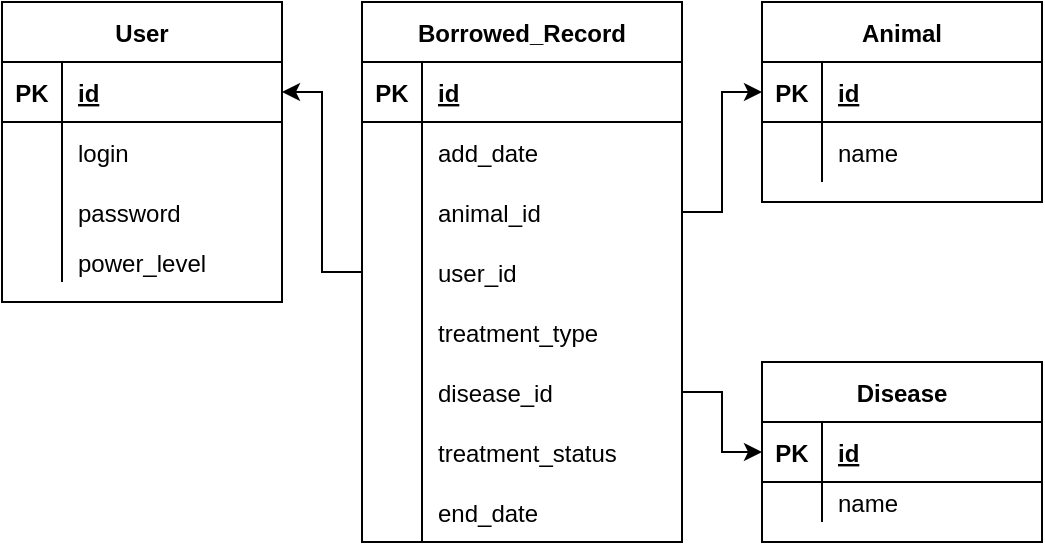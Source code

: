 <mxfile version="22.1.11" type="device">
  <diagram id="P0RdIuAW4auCXOhbX-YM" name="Страница 1">
    <mxGraphModel dx="1434" dy="782" grid="1" gridSize="10" guides="1" tooltips="1" connect="1" arrows="1" fold="1" page="1" pageScale="1" pageWidth="1169" pageHeight="827" math="0" shadow="0">
      <root>
        <mxCell id="0" />
        <mxCell id="1" parent="0" />
        <mxCell id="CBOuicNtlqvtODQ_fvYH-90" value="User" style="shape=table;startSize=30;container=1;collapsible=1;childLayout=tableLayout;fixedRows=1;rowLines=0;fontStyle=1;align=center;resizeLast=1;" parent="1" vertex="1">
          <mxGeometry x="290" y="174" width="140" height="150" as="geometry" />
        </mxCell>
        <mxCell id="CBOuicNtlqvtODQ_fvYH-91" value="" style="shape=tableRow;horizontal=0;startSize=0;swimlaneHead=0;swimlaneBody=0;fillColor=none;collapsible=0;dropTarget=0;points=[[0,0.5],[1,0.5]];portConstraint=eastwest;top=0;left=0;right=0;bottom=1;" parent="CBOuicNtlqvtODQ_fvYH-90" vertex="1">
          <mxGeometry y="30" width="140" height="30" as="geometry" />
        </mxCell>
        <mxCell id="CBOuicNtlqvtODQ_fvYH-92" value="PK" style="shape=partialRectangle;connectable=0;fillColor=none;top=0;left=0;bottom=0;right=0;fontStyle=1;overflow=hidden;" parent="CBOuicNtlqvtODQ_fvYH-91" vertex="1">
          <mxGeometry width="30" height="30" as="geometry">
            <mxRectangle width="30" height="30" as="alternateBounds" />
          </mxGeometry>
        </mxCell>
        <mxCell id="CBOuicNtlqvtODQ_fvYH-93" value="id" style="shape=partialRectangle;connectable=0;fillColor=none;top=0;left=0;bottom=0;right=0;align=left;spacingLeft=6;fontStyle=5;overflow=hidden;" parent="CBOuicNtlqvtODQ_fvYH-91" vertex="1">
          <mxGeometry x="30" width="110" height="30" as="geometry">
            <mxRectangle width="110" height="30" as="alternateBounds" />
          </mxGeometry>
        </mxCell>
        <mxCell id="CBOuicNtlqvtODQ_fvYH-94" value="" style="shape=tableRow;horizontal=0;startSize=0;swimlaneHead=0;swimlaneBody=0;fillColor=none;collapsible=0;dropTarget=0;points=[[0,0.5],[1,0.5]];portConstraint=eastwest;top=0;left=0;right=0;bottom=0;" parent="CBOuicNtlqvtODQ_fvYH-90" vertex="1">
          <mxGeometry y="60" width="140" height="30" as="geometry" />
        </mxCell>
        <mxCell id="CBOuicNtlqvtODQ_fvYH-95" value="" style="shape=partialRectangle;connectable=0;fillColor=none;top=0;left=0;bottom=0;right=0;editable=1;overflow=hidden;" parent="CBOuicNtlqvtODQ_fvYH-94" vertex="1">
          <mxGeometry width="30" height="30" as="geometry">
            <mxRectangle width="30" height="30" as="alternateBounds" />
          </mxGeometry>
        </mxCell>
        <mxCell id="CBOuicNtlqvtODQ_fvYH-96" value="login" style="shape=partialRectangle;connectable=0;fillColor=none;top=0;left=0;bottom=0;right=0;align=left;spacingLeft=6;overflow=hidden;" parent="CBOuicNtlqvtODQ_fvYH-94" vertex="1">
          <mxGeometry x="30" width="110" height="30" as="geometry">
            <mxRectangle width="110" height="30" as="alternateBounds" />
          </mxGeometry>
        </mxCell>
        <mxCell id="CBOuicNtlqvtODQ_fvYH-97" value="" style="shape=tableRow;horizontal=0;startSize=0;swimlaneHead=0;swimlaneBody=0;fillColor=none;collapsible=0;dropTarget=0;points=[[0,0.5],[1,0.5]];portConstraint=eastwest;top=0;left=0;right=0;bottom=0;" parent="CBOuicNtlqvtODQ_fvYH-90" vertex="1">
          <mxGeometry y="90" width="140" height="30" as="geometry" />
        </mxCell>
        <mxCell id="CBOuicNtlqvtODQ_fvYH-98" value="" style="shape=partialRectangle;connectable=0;fillColor=none;top=0;left=0;bottom=0;right=0;editable=1;overflow=hidden;" parent="CBOuicNtlqvtODQ_fvYH-97" vertex="1">
          <mxGeometry width="30" height="30" as="geometry">
            <mxRectangle width="30" height="30" as="alternateBounds" />
          </mxGeometry>
        </mxCell>
        <mxCell id="CBOuicNtlqvtODQ_fvYH-99" value="password" style="shape=partialRectangle;connectable=0;fillColor=none;top=0;left=0;bottom=0;right=0;align=left;spacingLeft=6;overflow=hidden;" parent="CBOuicNtlqvtODQ_fvYH-97" vertex="1">
          <mxGeometry x="30" width="110" height="30" as="geometry">
            <mxRectangle width="110" height="30" as="alternateBounds" />
          </mxGeometry>
        </mxCell>
        <mxCell id="CBOuicNtlqvtODQ_fvYH-100" value="" style="shape=tableRow;horizontal=0;startSize=0;swimlaneHead=0;swimlaneBody=0;fillColor=none;collapsible=0;dropTarget=0;points=[[0,0.5],[1,0.5]];portConstraint=eastwest;top=0;left=0;right=0;bottom=0;" parent="CBOuicNtlqvtODQ_fvYH-90" vertex="1">
          <mxGeometry y="120" width="140" height="20" as="geometry" />
        </mxCell>
        <mxCell id="CBOuicNtlqvtODQ_fvYH-101" value="" style="shape=partialRectangle;connectable=0;fillColor=none;top=0;left=0;bottom=0;right=0;editable=1;overflow=hidden;" parent="CBOuicNtlqvtODQ_fvYH-100" vertex="1">
          <mxGeometry width="30" height="20" as="geometry">
            <mxRectangle width="30" height="20" as="alternateBounds" />
          </mxGeometry>
        </mxCell>
        <mxCell id="CBOuicNtlqvtODQ_fvYH-102" value="power_level" style="shape=partialRectangle;connectable=0;fillColor=none;top=0;left=0;bottom=0;right=0;align=left;spacingLeft=6;overflow=hidden;" parent="CBOuicNtlqvtODQ_fvYH-100" vertex="1">
          <mxGeometry x="30" width="110" height="20" as="geometry">
            <mxRectangle width="110" height="20" as="alternateBounds" />
          </mxGeometry>
        </mxCell>
        <mxCell id="y2gLRljqz2VDHOsn3KBs-8" value="Borrowed_Record" style="shape=table;startSize=30;container=1;collapsible=1;childLayout=tableLayout;fixedRows=1;rowLines=0;fontStyle=1;align=center;resizeLast=1;" parent="1" vertex="1">
          <mxGeometry x="470" y="174" width="160" height="270" as="geometry" />
        </mxCell>
        <mxCell id="y2gLRljqz2VDHOsn3KBs-9" value="" style="shape=tableRow;horizontal=0;startSize=0;swimlaneHead=0;swimlaneBody=0;fillColor=none;collapsible=0;dropTarget=0;points=[[0,0.5],[1,0.5]];portConstraint=eastwest;top=0;left=0;right=0;bottom=1;" parent="y2gLRljqz2VDHOsn3KBs-8" vertex="1">
          <mxGeometry y="30" width="160" height="30" as="geometry" />
        </mxCell>
        <mxCell id="y2gLRljqz2VDHOsn3KBs-10" value="PK" style="shape=partialRectangle;connectable=0;fillColor=none;top=0;left=0;bottom=0;right=0;fontStyle=1;overflow=hidden;" parent="y2gLRljqz2VDHOsn3KBs-9" vertex="1">
          <mxGeometry width="30" height="30" as="geometry">
            <mxRectangle width="30" height="30" as="alternateBounds" />
          </mxGeometry>
        </mxCell>
        <mxCell id="y2gLRljqz2VDHOsn3KBs-11" value="id" style="shape=partialRectangle;connectable=0;fillColor=none;top=0;left=0;bottom=0;right=0;align=left;spacingLeft=6;fontStyle=5;overflow=hidden;" parent="y2gLRljqz2VDHOsn3KBs-9" vertex="1">
          <mxGeometry x="30" width="130" height="30" as="geometry">
            <mxRectangle width="130" height="30" as="alternateBounds" />
          </mxGeometry>
        </mxCell>
        <mxCell id="y2gLRljqz2VDHOsn3KBs-12" value="" style="shape=tableRow;horizontal=0;startSize=0;swimlaneHead=0;swimlaneBody=0;fillColor=none;collapsible=0;dropTarget=0;points=[[0,0.5],[1,0.5]];portConstraint=eastwest;top=0;left=0;right=0;bottom=0;" parent="y2gLRljqz2VDHOsn3KBs-8" vertex="1">
          <mxGeometry y="60" width="160" height="30" as="geometry" />
        </mxCell>
        <mxCell id="y2gLRljqz2VDHOsn3KBs-13" value="" style="shape=partialRectangle;connectable=0;fillColor=none;top=0;left=0;bottom=0;right=0;editable=1;overflow=hidden;" parent="y2gLRljqz2VDHOsn3KBs-12" vertex="1">
          <mxGeometry width="30" height="30" as="geometry">
            <mxRectangle width="30" height="30" as="alternateBounds" />
          </mxGeometry>
        </mxCell>
        <mxCell id="y2gLRljqz2VDHOsn3KBs-14" value="add_date" style="shape=partialRectangle;connectable=0;fillColor=none;top=0;left=0;bottom=0;right=0;align=left;spacingLeft=6;overflow=hidden;" parent="y2gLRljqz2VDHOsn3KBs-12" vertex="1">
          <mxGeometry x="30" width="130" height="30" as="geometry">
            <mxRectangle width="130" height="30" as="alternateBounds" />
          </mxGeometry>
        </mxCell>
        <mxCell id="y2gLRljqz2VDHOsn3KBs-29" value="" style="shape=tableRow;horizontal=0;startSize=0;swimlaneHead=0;swimlaneBody=0;fillColor=none;collapsible=0;dropTarget=0;points=[[0,0.5],[1,0.5]];portConstraint=eastwest;top=0;left=0;right=0;bottom=0;" parent="y2gLRljqz2VDHOsn3KBs-8" vertex="1">
          <mxGeometry y="90" width="160" height="30" as="geometry" />
        </mxCell>
        <mxCell id="y2gLRljqz2VDHOsn3KBs-30" value="" style="shape=partialRectangle;connectable=0;fillColor=none;top=0;left=0;bottom=0;right=0;editable=1;overflow=hidden;" parent="y2gLRljqz2VDHOsn3KBs-29" vertex="1">
          <mxGeometry width="30" height="30" as="geometry">
            <mxRectangle width="30" height="30" as="alternateBounds" />
          </mxGeometry>
        </mxCell>
        <mxCell id="y2gLRljqz2VDHOsn3KBs-31" value="animal_id" style="shape=partialRectangle;connectable=0;fillColor=none;top=0;left=0;bottom=0;right=0;align=left;spacingLeft=6;overflow=hidden;" parent="y2gLRljqz2VDHOsn3KBs-29" vertex="1">
          <mxGeometry x="30" width="130" height="30" as="geometry">
            <mxRectangle width="130" height="30" as="alternateBounds" />
          </mxGeometry>
        </mxCell>
        <mxCell id="y2gLRljqz2VDHOsn3KBs-32" value="" style="shape=tableRow;horizontal=0;startSize=0;swimlaneHead=0;swimlaneBody=0;fillColor=none;collapsible=0;dropTarget=0;points=[[0,0.5],[1,0.5]];portConstraint=eastwest;top=0;left=0;right=0;bottom=0;" parent="y2gLRljqz2VDHOsn3KBs-8" vertex="1">
          <mxGeometry y="120" width="160" height="30" as="geometry" />
        </mxCell>
        <mxCell id="y2gLRljqz2VDHOsn3KBs-33" value="" style="shape=partialRectangle;connectable=0;fillColor=none;top=0;left=0;bottom=0;right=0;editable=1;overflow=hidden;" parent="y2gLRljqz2VDHOsn3KBs-32" vertex="1">
          <mxGeometry width="30" height="30" as="geometry">
            <mxRectangle width="30" height="30" as="alternateBounds" />
          </mxGeometry>
        </mxCell>
        <mxCell id="y2gLRljqz2VDHOsn3KBs-34" value="user_id" style="shape=partialRectangle;connectable=0;fillColor=none;top=0;left=0;bottom=0;right=0;align=left;spacingLeft=6;overflow=hidden;" parent="y2gLRljqz2VDHOsn3KBs-32" vertex="1">
          <mxGeometry x="30" width="130" height="30" as="geometry">
            <mxRectangle width="130" height="30" as="alternateBounds" />
          </mxGeometry>
        </mxCell>
        <mxCell id="y2gLRljqz2VDHOsn3KBs-35" value="" style="shape=tableRow;horizontal=0;startSize=0;swimlaneHead=0;swimlaneBody=0;fillColor=none;collapsible=0;dropTarget=0;points=[[0,0.5],[1,0.5]];portConstraint=eastwest;top=0;left=0;right=0;bottom=0;" parent="y2gLRljqz2VDHOsn3KBs-8" vertex="1">
          <mxGeometry y="150" width="160" height="30" as="geometry" />
        </mxCell>
        <mxCell id="y2gLRljqz2VDHOsn3KBs-36" value="" style="shape=partialRectangle;connectable=0;fillColor=none;top=0;left=0;bottom=0;right=0;editable=1;overflow=hidden;" parent="y2gLRljqz2VDHOsn3KBs-35" vertex="1">
          <mxGeometry width="30" height="30" as="geometry">
            <mxRectangle width="30" height="30" as="alternateBounds" />
          </mxGeometry>
        </mxCell>
        <mxCell id="y2gLRljqz2VDHOsn3KBs-37" value="treatment_type" style="shape=partialRectangle;connectable=0;fillColor=none;top=0;left=0;bottom=0;right=0;align=left;spacingLeft=6;overflow=hidden;" parent="y2gLRljqz2VDHOsn3KBs-35" vertex="1">
          <mxGeometry x="30" width="130" height="30" as="geometry">
            <mxRectangle width="130" height="30" as="alternateBounds" />
          </mxGeometry>
        </mxCell>
        <mxCell id="y2gLRljqz2VDHOsn3KBs-61" value="" style="shape=tableRow;horizontal=0;startSize=0;swimlaneHead=0;swimlaneBody=0;fillColor=none;collapsible=0;dropTarget=0;points=[[0,0.5],[1,0.5]];portConstraint=eastwest;top=0;left=0;right=0;bottom=0;" parent="y2gLRljqz2VDHOsn3KBs-8" vertex="1">
          <mxGeometry y="180" width="160" height="30" as="geometry" />
        </mxCell>
        <mxCell id="y2gLRljqz2VDHOsn3KBs-62" value="" style="shape=partialRectangle;connectable=0;fillColor=none;top=0;left=0;bottom=0;right=0;editable=1;overflow=hidden;" parent="y2gLRljqz2VDHOsn3KBs-61" vertex="1">
          <mxGeometry width="30" height="30" as="geometry">
            <mxRectangle width="30" height="30" as="alternateBounds" />
          </mxGeometry>
        </mxCell>
        <mxCell id="y2gLRljqz2VDHOsn3KBs-63" value="disease_id" style="shape=partialRectangle;connectable=0;fillColor=none;top=0;left=0;bottom=0;right=0;align=left;spacingLeft=6;overflow=hidden;" parent="y2gLRljqz2VDHOsn3KBs-61" vertex="1">
          <mxGeometry x="30" width="130" height="30" as="geometry">
            <mxRectangle width="130" height="30" as="alternateBounds" />
          </mxGeometry>
        </mxCell>
        <mxCell id="y2gLRljqz2VDHOsn3KBs-64" value="" style="shape=tableRow;horizontal=0;startSize=0;swimlaneHead=0;swimlaneBody=0;fillColor=none;collapsible=0;dropTarget=0;points=[[0,0.5],[1,0.5]];portConstraint=eastwest;top=0;left=0;right=0;bottom=0;" parent="y2gLRljqz2VDHOsn3KBs-8" vertex="1">
          <mxGeometry y="210" width="160" height="30" as="geometry" />
        </mxCell>
        <mxCell id="y2gLRljqz2VDHOsn3KBs-65" value="" style="shape=partialRectangle;connectable=0;fillColor=none;top=0;left=0;bottom=0;right=0;editable=1;overflow=hidden;" parent="y2gLRljqz2VDHOsn3KBs-64" vertex="1">
          <mxGeometry width="30" height="30" as="geometry">
            <mxRectangle width="30" height="30" as="alternateBounds" />
          </mxGeometry>
        </mxCell>
        <mxCell id="y2gLRljqz2VDHOsn3KBs-66" value="treatment_status" style="shape=partialRectangle;connectable=0;fillColor=none;top=0;left=0;bottom=0;right=0;align=left;spacingLeft=6;overflow=hidden;" parent="y2gLRljqz2VDHOsn3KBs-64" vertex="1">
          <mxGeometry x="30" width="130" height="30" as="geometry">
            <mxRectangle width="130" height="30" as="alternateBounds" />
          </mxGeometry>
        </mxCell>
        <mxCell id="YxpMzZagLcb7mXoVkVDl-1" value="" style="shape=tableRow;horizontal=0;startSize=0;swimlaneHead=0;swimlaneBody=0;fillColor=none;collapsible=0;dropTarget=0;points=[[0,0.5],[1,0.5]];portConstraint=eastwest;top=0;left=0;right=0;bottom=0;" parent="y2gLRljqz2VDHOsn3KBs-8" vertex="1">
          <mxGeometry y="240" width="160" height="30" as="geometry" />
        </mxCell>
        <mxCell id="YxpMzZagLcb7mXoVkVDl-2" value="" style="shape=partialRectangle;connectable=0;fillColor=none;top=0;left=0;bottom=0;right=0;editable=1;overflow=hidden;" parent="YxpMzZagLcb7mXoVkVDl-1" vertex="1">
          <mxGeometry width="30" height="30" as="geometry">
            <mxRectangle width="30" height="30" as="alternateBounds" />
          </mxGeometry>
        </mxCell>
        <mxCell id="YxpMzZagLcb7mXoVkVDl-3" value="end_date" style="shape=partialRectangle;connectable=0;fillColor=none;top=0;left=0;bottom=0;right=0;align=left;spacingLeft=6;overflow=hidden;" parent="YxpMzZagLcb7mXoVkVDl-1" vertex="1">
          <mxGeometry x="30" width="130" height="30" as="geometry">
            <mxRectangle width="130" height="30" as="alternateBounds" />
          </mxGeometry>
        </mxCell>
        <mxCell id="y2gLRljqz2VDHOsn3KBs-70" style="edgeStyle=orthogonalEdgeStyle;rounded=0;orthogonalLoop=1;jettySize=auto;html=1;exitX=0;exitY=0.5;exitDx=0;exitDy=0;" parent="1" source="y2gLRljqz2VDHOsn3KBs-32" target="CBOuicNtlqvtODQ_fvYH-91" edge="1">
          <mxGeometry relative="1" as="geometry" />
        </mxCell>
        <mxCell id="rR-f26h5nWrQ3qlkbcQn-1" value="Animal" style="shape=table;startSize=30;container=1;collapsible=1;childLayout=tableLayout;fixedRows=1;rowLines=0;fontStyle=1;align=center;resizeLast=1;" vertex="1" parent="1">
          <mxGeometry x="670" y="174" width="140" height="100" as="geometry" />
        </mxCell>
        <mxCell id="rR-f26h5nWrQ3qlkbcQn-2" value="" style="shape=tableRow;horizontal=0;startSize=0;swimlaneHead=0;swimlaneBody=0;fillColor=none;collapsible=0;dropTarget=0;points=[[0,0.5],[1,0.5]];portConstraint=eastwest;top=0;left=0;right=0;bottom=1;" vertex="1" parent="rR-f26h5nWrQ3qlkbcQn-1">
          <mxGeometry y="30" width="140" height="30" as="geometry" />
        </mxCell>
        <mxCell id="rR-f26h5nWrQ3qlkbcQn-3" value="PK" style="shape=partialRectangle;connectable=0;fillColor=none;top=0;left=0;bottom=0;right=0;fontStyle=1;overflow=hidden;" vertex="1" parent="rR-f26h5nWrQ3qlkbcQn-2">
          <mxGeometry width="30" height="30" as="geometry">
            <mxRectangle width="30" height="30" as="alternateBounds" />
          </mxGeometry>
        </mxCell>
        <mxCell id="rR-f26h5nWrQ3qlkbcQn-4" value="id" style="shape=partialRectangle;connectable=0;fillColor=none;top=0;left=0;bottom=0;right=0;align=left;spacingLeft=6;fontStyle=5;overflow=hidden;" vertex="1" parent="rR-f26h5nWrQ3qlkbcQn-2">
          <mxGeometry x="30" width="110" height="30" as="geometry">
            <mxRectangle width="110" height="30" as="alternateBounds" />
          </mxGeometry>
        </mxCell>
        <mxCell id="rR-f26h5nWrQ3qlkbcQn-5" value="" style="shape=tableRow;horizontal=0;startSize=0;swimlaneHead=0;swimlaneBody=0;fillColor=none;collapsible=0;dropTarget=0;points=[[0,0.5],[1,0.5]];portConstraint=eastwest;top=0;left=0;right=0;bottom=0;" vertex="1" parent="rR-f26h5nWrQ3qlkbcQn-1">
          <mxGeometry y="60" width="140" height="30" as="geometry" />
        </mxCell>
        <mxCell id="rR-f26h5nWrQ3qlkbcQn-6" value="" style="shape=partialRectangle;connectable=0;fillColor=none;top=0;left=0;bottom=0;right=0;editable=1;overflow=hidden;" vertex="1" parent="rR-f26h5nWrQ3qlkbcQn-5">
          <mxGeometry width="30" height="30" as="geometry">
            <mxRectangle width="30" height="30" as="alternateBounds" />
          </mxGeometry>
        </mxCell>
        <mxCell id="rR-f26h5nWrQ3qlkbcQn-7" value="name" style="shape=partialRectangle;connectable=0;fillColor=none;top=0;left=0;bottom=0;right=0;align=left;spacingLeft=6;overflow=hidden;" vertex="1" parent="rR-f26h5nWrQ3qlkbcQn-5">
          <mxGeometry x="30" width="110" height="30" as="geometry">
            <mxRectangle width="110" height="30" as="alternateBounds" />
          </mxGeometry>
        </mxCell>
        <mxCell id="rR-f26h5nWrQ3qlkbcQn-14" value="Disease" style="shape=table;startSize=30;container=1;collapsible=1;childLayout=tableLayout;fixedRows=1;rowLines=0;fontStyle=1;align=center;resizeLast=1;" vertex="1" parent="1">
          <mxGeometry x="670" y="354" width="140" height="90" as="geometry" />
        </mxCell>
        <mxCell id="rR-f26h5nWrQ3qlkbcQn-15" value="" style="shape=tableRow;horizontal=0;startSize=0;swimlaneHead=0;swimlaneBody=0;fillColor=none;collapsible=0;dropTarget=0;points=[[0,0.5],[1,0.5]];portConstraint=eastwest;top=0;left=0;right=0;bottom=1;" vertex="1" parent="rR-f26h5nWrQ3qlkbcQn-14">
          <mxGeometry y="30" width="140" height="30" as="geometry" />
        </mxCell>
        <mxCell id="rR-f26h5nWrQ3qlkbcQn-16" value="PK" style="shape=partialRectangle;connectable=0;fillColor=none;top=0;left=0;bottom=0;right=0;fontStyle=1;overflow=hidden;" vertex="1" parent="rR-f26h5nWrQ3qlkbcQn-15">
          <mxGeometry width="30" height="30" as="geometry">
            <mxRectangle width="30" height="30" as="alternateBounds" />
          </mxGeometry>
        </mxCell>
        <mxCell id="rR-f26h5nWrQ3qlkbcQn-17" value="id" style="shape=partialRectangle;connectable=0;fillColor=none;top=0;left=0;bottom=0;right=0;align=left;spacingLeft=6;fontStyle=5;overflow=hidden;" vertex="1" parent="rR-f26h5nWrQ3qlkbcQn-15">
          <mxGeometry x="30" width="110" height="30" as="geometry">
            <mxRectangle width="110" height="30" as="alternateBounds" />
          </mxGeometry>
        </mxCell>
        <mxCell id="rR-f26h5nWrQ3qlkbcQn-24" value="" style="shape=tableRow;horizontal=0;startSize=0;swimlaneHead=0;swimlaneBody=0;fillColor=none;collapsible=0;dropTarget=0;points=[[0,0.5],[1,0.5]];portConstraint=eastwest;top=0;left=0;right=0;bottom=0;" vertex="1" parent="rR-f26h5nWrQ3qlkbcQn-14">
          <mxGeometry y="60" width="140" height="20" as="geometry" />
        </mxCell>
        <mxCell id="rR-f26h5nWrQ3qlkbcQn-25" value="" style="shape=partialRectangle;connectable=0;fillColor=none;top=0;left=0;bottom=0;right=0;editable=1;overflow=hidden;" vertex="1" parent="rR-f26h5nWrQ3qlkbcQn-24">
          <mxGeometry width="30" height="20" as="geometry">
            <mxRectangle width="30" height="20" as="alternateBounds" />
          </mxGeometry>
        </mxCell>
        <mxCell id="rR-f26h5nWrQ3qlkbcQn-26" value="name" style="shape=partialRectangle;connectable=0;fillColor=none;top=0;left=0;bottom=0;right=0;align=left;spacingLeft=6;overflow=hidden;" vertex="1" parent="rR-f26h5nWrQ3qlkbcQn-24">
          <mxGeometry x="30" width="110" height="20" as="geometry">
            <mxRectangle width="110" height="20" as="alternateBounds" />
          </mxGeometry>
        </mxCell>
        <mxCell id="rR-f26h5nWrQ3qlkbcQn-27" style="edgeStyle=orthogonalEdgeStyle;rounded=0;orthogonalLoop=1;jettySize=auto;html=1;" edge="1" parent="1" source="y2gLRljqz2VDHOsn3KBs-29" target="rR-f26h5nWrQ3qlkbcQn-2">
          <mxGeometry relative="1" as="geometry" />
        </mxCell>
        <mxCell id="rR-f26h5nWrQ3qlkbcQn-28" style="edgeStyle=orthogonalEdgeStyle;rounded=0;orthogonalLoop=1;jettySize=auto;html=1;" edge="1" parent="1" source="y2gLRljqz2VDHOsn3KBs-61" target="rR-f26h5nWrQ3qlkbcQn-15">
          <mxGeometry relative="1" as="geometry" />
        </mxCell>
      </root>
    </mxGraphModel>
  </diagram>
</mxfile>
